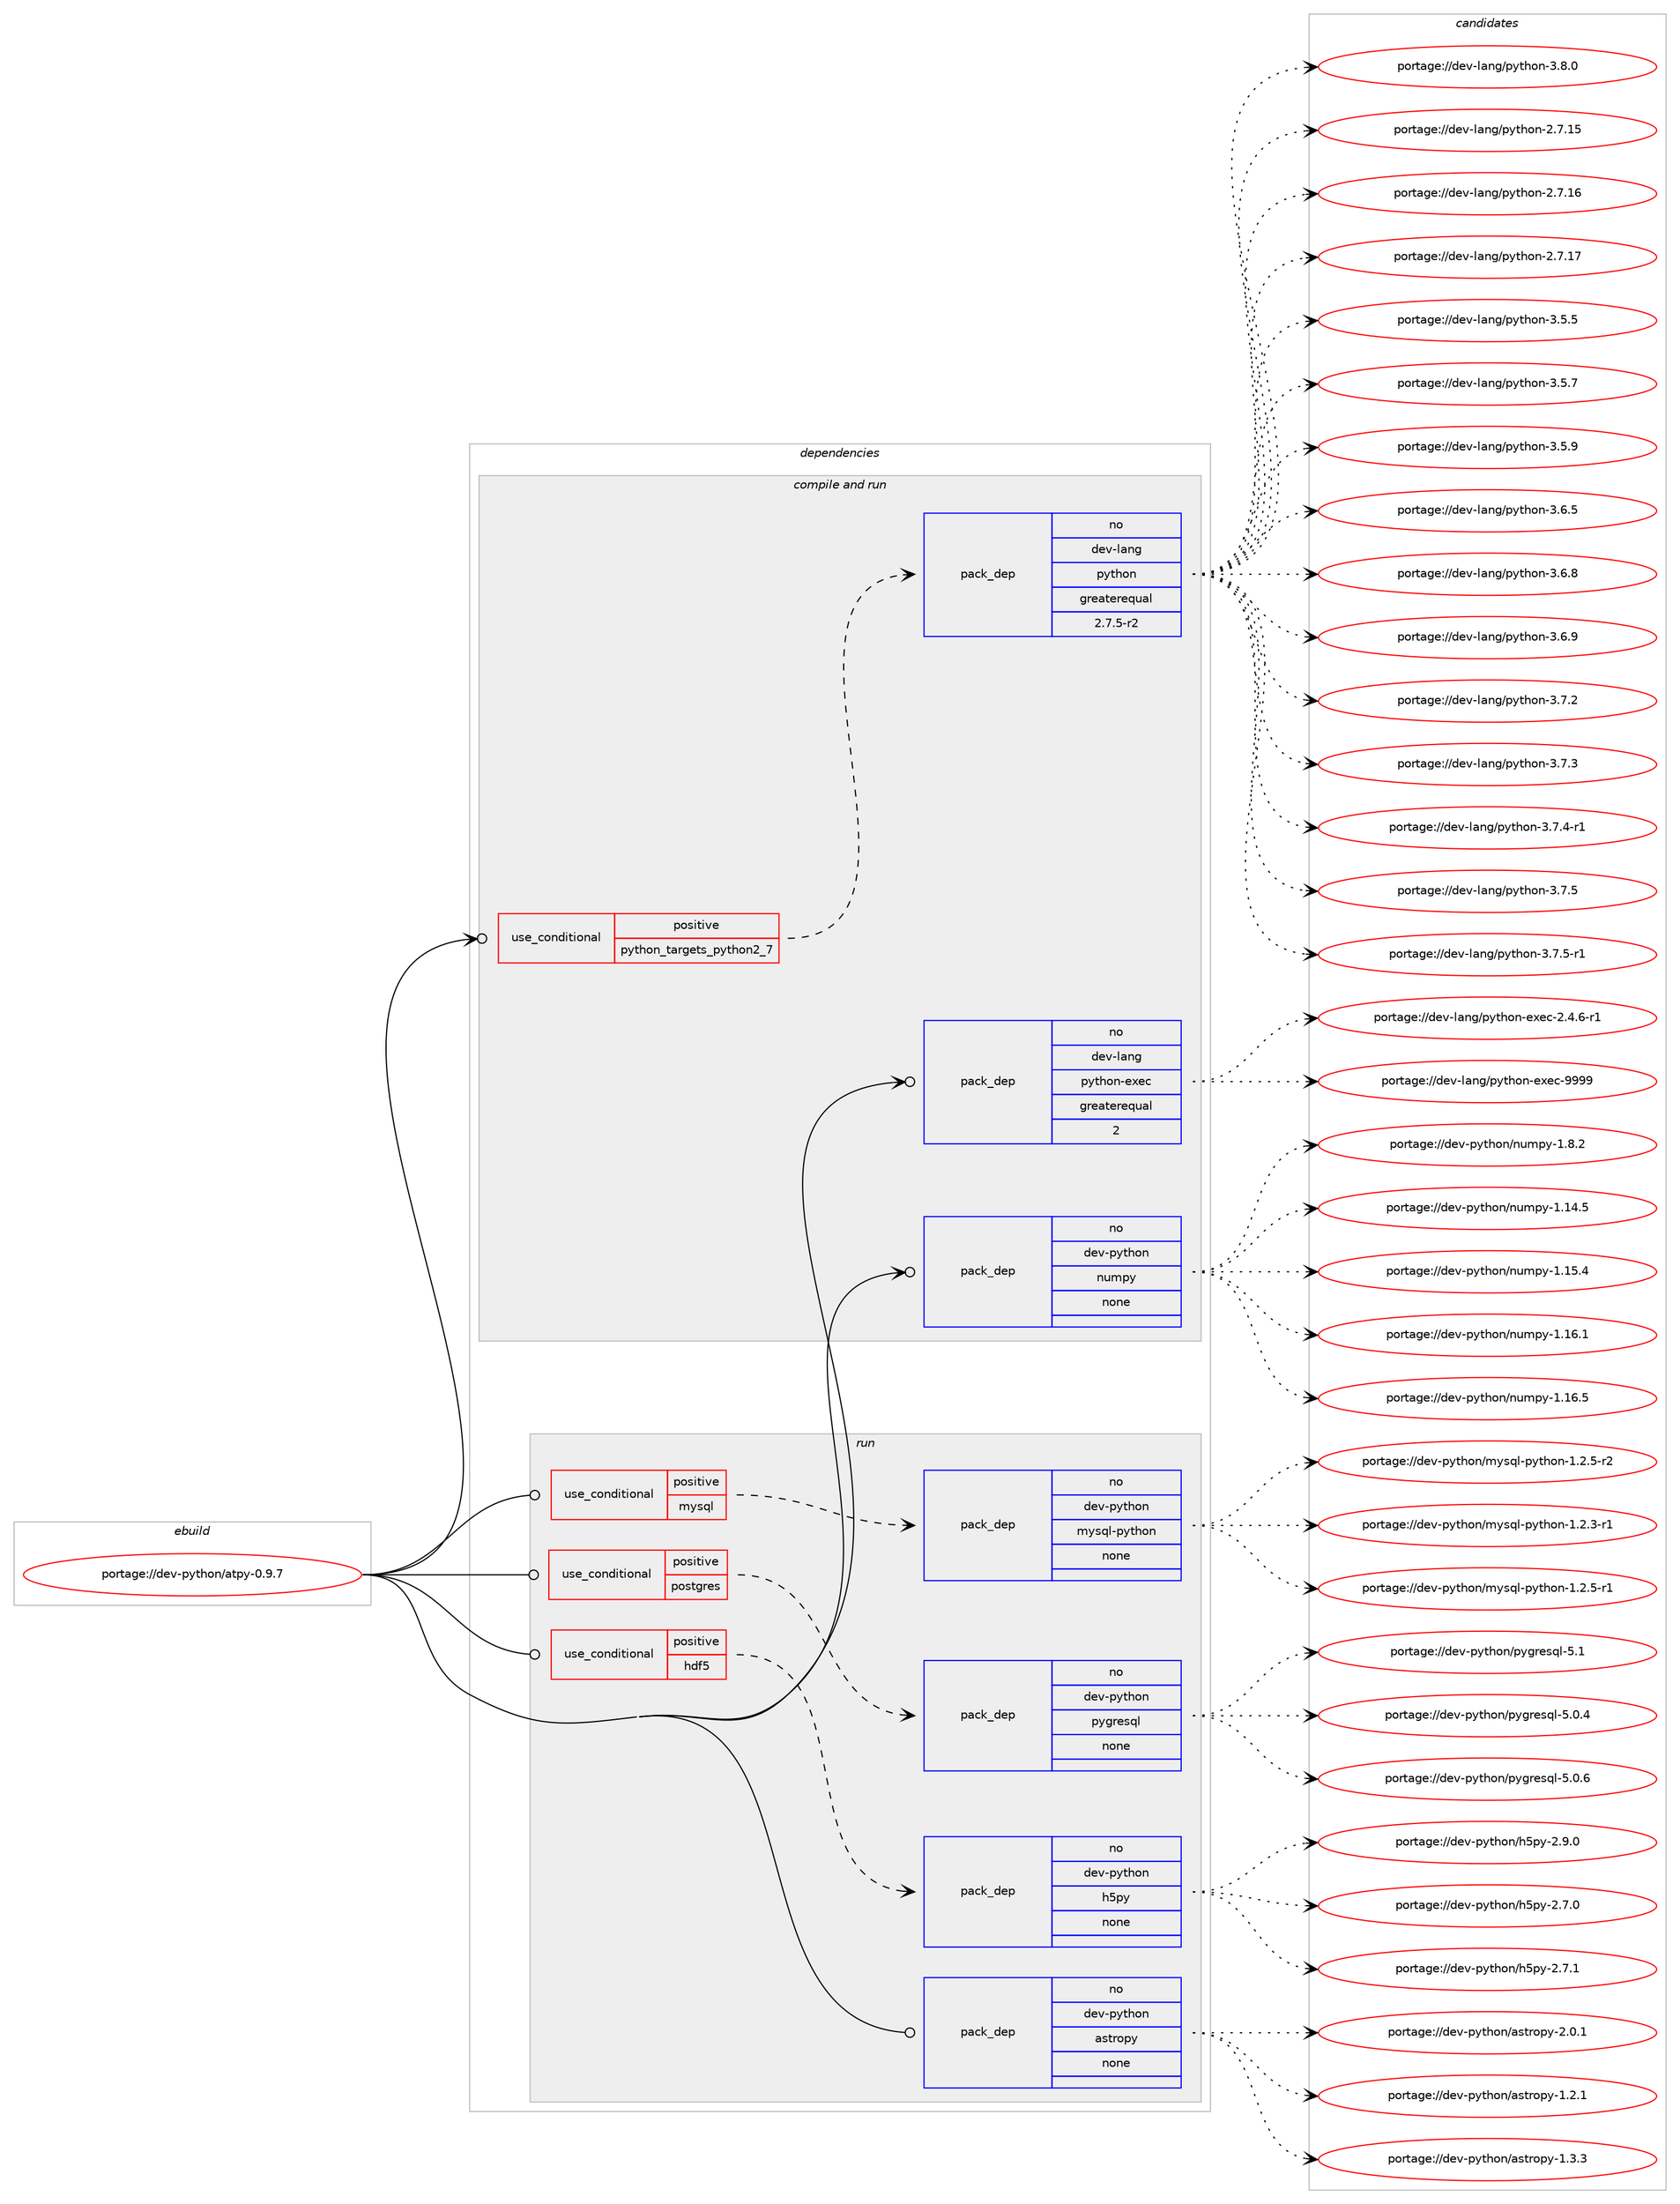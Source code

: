 digraph prolog {

# *************
# Graph options
# *************

newrank=true;
concentrate=true;
compound=true;
graph [rankdir=LR,fontname=Helvetica,fontsize=10,ranksep=1.5];#, ranksep=2.5, nodesep=0.2];
edge  [arrowhead=vee];
node  [fontname=Helvetica,fontsize=10];

# **********
# The ebuild
# **********

subgraph cluster_leftcol {
color=gray;
rank=same;
label=<<i>ebuild</i>>;
id [label="portage://dev-python/atpy-0.9.7", color=red, width=4, href="../dev-python/atpy-0.9.7.svg"];
}

# ****************
# The dependencies
# ****************

subgraph cluster_midcol {
color=gray;
label=<<i>dependencies</i>>;
subgraph cluster_compile {
fillcolor="#eeeeee";
style=filled;
label=<<i>compile</i>>;
}
subgraph cluster_compileandrun {
fillcolor="#eeeeee";
style=filled;
label=<<i>compile and run</i>>;
subgraph cond25762 {
dependency130259 [label=<<TABLE BORDER="0" CELLBORDER="1" CELLSPACING="0" CELLPADDING="4"><TR><TD ROWSPAN="3" CELLPADDING="10">use_conditional</TD></TR><TR><TD>positive</TD></TR><TR><TD>python_targets_python2_7</TD></TR></TABLE>>, shape=none, color=red];
subgraph pack101196 {
dependency130260 [label=<<TABLE BORDER="0" CELLBORDER="1" CELLSPACING="0" CELLPADDING="4" WIDTH="220"><TR><TD ROWSPAN="6" CELLPADDING="30">pack_dep</TD></TR><TR><TD WIDTH="110">no</TD></TR><TR><TD>dev-lang</TD></TR><TR><TD>python</TD></TR><TR><TD>greaterequal</TD></TR><TR><TD>2.7.5-r2</TD></TR></TABLE>>, shape=none, color=blue];
}
dependency130259:e -> dependency130260:w [weight=20,style="dashed",arrowhead="vee"];
}
id:e -> dependency130259:w [weight=20,style="solid",arrowhead="odotvee"];
subgraph pack101197 {
dependency130261 [label=<<TABLE BORDER="0" CELLBORDER="1" CELLSPACING="0" CELLPADDING="4" WIDTH="220"><TR><TD ROWSPAN="6" CELLPADDING="30">pack_dep</TD></TR><TR><TD WIDTH="110">no</TD></TR><TR><TD>dev-lang</TD></TR><TR><TD>python-exec</TD></TR><TR><TD>greaterequal</TD></TR><TR><TD>2</TD></TR></TABLE>>, shape=none, color=blue];
}
id:e -> dependency130261:w [weight=20,style="solid",arrowhead="odotvee"];
subgraph pack101198 {
dependency130262 [label=<<TABLE BORDER="0" CELLBORDER="1" CELLSPACING="0" CELLPADDING="4" WIDTH="220"><TR><TD ROWSPAN="6" CELLPADDING="30">pack_dep</TD></TR><TR><TD WIDTH="110">no</TD></TR><TR><TD>dev-python</TD></TR><TR><TD>numpy</TD></TR><TR><TD>none</TD></TR><TR><TD></TD></TR></TABLE>>, shape=none, color=blue];
}
id:e -> dependency130262:w [weight=20,style="solid",arrowhead="odotvee"];
}
subgraph cluster_run {
fillcolor="#eeeeee";
style=filled;
label=<<i>run</i>>;
subgraph cond25763 {
dependency130263 [label=<<TABLE BORDER="0" CELLBORDER="1" CELLSPACING="0" CELLPADDING="4"><TR><TD ROWSPAN="3" CELLPADDING="10">use_conditional</TD></TR><TR><TD>positive</TD></TR><TR><TD>hdf5</TD></TR></TABLE>>, shape=none, color=red];
subgraph pack101199 {
dependency130264 [label=<<TABLE BORDER="0" CELLBORDER="1" CELLSPACING="0" CELLPADDING="4" WIDTH="220"><TR><TD ROWSPAN="6" CELLPADDING="30">pack_dep</TD></TR><TR><TD WIDTH="110">no</TD></TR><TR><TD>dev-python</TD></TR><TR><TD>h5py</TD></TR><TR><TD>none</TD></TR><TR><TD></TD></TR></TABLE>>, shape=none, color=blue];
}
dependency130263:e -> dependency130264:w [weight=20,style="dashed",arrowhead="vee"];
}
id:e -> dependency130263:w [weight=20,style="solid",arrowhead="odot"];
subgraph cond25764 {
dependency130265 [label=<<TABLE BORDER="0" CELLBORDER="1" CELLSPACING="0" CELLPADDING="4"><TR><TD ROWSPAN="3" CELLPADDING="10">use_conditional</TD></TR><TR><TD>positive</TD></TR><TR><TD>mysql</TD></TR></TABLE>>, shape=none, color=red];
subgraph pack101200 {
dependency130266 [label=<<TABLE BORDER="0" CELLBORDER="1" CELLSPACING="0" CELLPADDING="4" WIDTH="220"><TR><TD ROWSPAN="6" CELLPADDING="30">pack_dep</TD></TR><TR><TD WIDTH="110">no</TD></TR><TR><TD>dev-python</TD></TR><TR><TD>mysql-python</TD></TR><TR><TD>none</TD></TR><TR><TD></TD></TR></TABLE>>, shape=none, color=blue];
}
dependency130265:e -> dependency130266:w [weight=20,style="dashed",arrowhead="vee"];
}
id:e -> dependency130265:w [weight=20,style="solid",arrowhead="odot"];
subgraph cond25765 {
dependency130267 [label=<<TABLE BORDER="0" CELLBORDER="1" CELLSPACING="0" CELLPADDING="4"><TR><TD ROWSPAN="3" CELLPADDING="10">use_conditional</TD></TR><TR><TD>positive</TD></TR><TR><TD>postgres</TD></TR></TABLE>>, shape=none, color=red];
subgraph pack101201 {
dependency130268 [label=<<TABLE BORDER="0" CELLBORDER="1" CELLSPACING="0" CELLPADDING="4" WIDTH="220"><TR><TD ROWSPAN="6" CELLPADDING="30">pack_dep</TD></TR><TR><TD WIDTH="110">no</TD></TR><TR><TD>dev-python</TD></TR><TR><TD>pygresql</TD></TR><TR><TD>none</TD></TR><TR><TD></TD></TR></TABLE>>, shape=none, color=blue];
}
dependency130267:e -> dependency130268:w [weight=20,style="dashed",arrowhead="vee"];
}
id:e -> dependency130267:w [weight=20,style="solid",arrowhead="odot"];
subgraph pack101202 {
dependency130269 [label=<<TABLE BORDER="0" CELLBORDER="1" CELLSPACING="0" CELLPADDING="4" WIDTH="220"><TR><TD ROWSPAN="6" CELLPADDING="30">pack_dep</TD></TR><TR><TD WIDTH="110">no</TD></TR><TR><TD>dev-python</TD></TR><TR><TD>astropy</TD></TR><TR><TD>none</TD></TR><TR><TD></TD></TR></TABLE>>, shape=none, color=blue];
}
id:e -> dependency130269:w [weight=20,style="solid",arrowhead="odot"];
}
}

# **************
# The candidates
# **************

subgraph cluster_choices {
rank=same;
color=gray;
label=<<i>candidates</i>>;

subgraph choice101196 {
color=black;
nodesep=1;
choiceportage10010111845108971101034711212111610411111045504655464953 [label="portage://dev-lang/python-2.7.15", color=red, width=4,href="../dev-lang/python-2.7.15.svg"];
choiceportage10010111845108971101034711212111610411111045504655464954 [label="portage://dev-lang/python-2.7.16", color=red, width=4,href="../dev-lang/python-2.7.16.svg"];
choiceportage10010111845108971101034711212111610411111045504655464955 [label="portage://dev-lang/python-2.7.17", color=red, width=4,href="../dev-lang/python-2.7.17.svg"];
choiceportage100101118451089711010347112121116104111110455146534653 [label="portage://dev-lang/python-3.5.5", color=red, width=4,href="../dev-lang/python-3.5.5.svg"];
choiceportage100101118451089711010347112121116104111110455146534655 [label="portage://dev-lang/python-3.5.7", color=red, width=4,href="../dev-lang/python-3.5.7.svg"];
choiceportage100101118451089711010347112121116104111110455146534657 [label="portage://dev-lang/python-3.5.9", color=red, width=4,href="../dev-lang/python-3.5.9.svg"];
choiceportage100101118451089711010347112121116104111110455146544653 [label="portage://dev-lang/python-3.6.5", color=red, width=4,href="../dev-lang/python-3.6.5.svg"];
choiceportage100101118451089711010347112121116104111110455146544656 [label="portage://dev-lang/python-3.6.8", color=red, width=4,href="../dev-lang/python-3.6.8.svg"];
choiceportage100101118451089711010347112121116104111110455146544657 [label="portage://dev-lang/python-3.6.9", color=red, width=4,href="../dev-lang/python-3.6.9.svg"];
choiceportage100101118451089711010347112121116104111110455146554650 [label="portage://dev-lang/python-3.7.2", color=red, width=4,href="../dev-lang/python-3.7.2.svg"];
choiceportage100101118451089711010347112121116104111110455146554651 [label="portage://dev-lang/python-3.7.3", color=red, width=4,href="../dev-lang/python-3.7.3.svg"];
choiceportage1001011184510897110103471121211161041111104551465546524511449 [label="portage://dev-lang/python-3.7.4-r1", color=red, width=4,href="../dev-lang/python-3.7.4-r1.svg"];
choiceportage100101118451089711010347112121116104111110455146554653 [label="portage://dev-lang/python-3.7.5", color=red, width=4,href="../dev-lang/python-3.7.5.svg"];
choiceportage1001011184510897110103471121211161041111104551465546534511449 [label="portage://dev-lang/python-3.7.5-r1", color=red, width=4,href="../dev-lang/python-3.7.5-r1.svg"];
choiceportage100101118451089711010347112121116104111110455146564648 [label="portage://dev-lang/python-3.8.0", color=red, width=4,href="../dev-lang/python-3.8.0.svg"];
dependency130260:e -> choiceportage10010111845108971101034711212111610411111045504655464953:w [style=dotted,weight="100"];
dependency130260:e -> choiceportage10010111845108971101034711212111610411111045504655464954:w [style=dotted,weight="100"];
dependency130260:e -> choiceportage10010111845108971101034711212111610411111045504655464955:w [style=dotted,weight="100"];
dependency130260:e -> choiceportage100101118451089711010347112121116104111110455146534653:w [style=dotted,weight="100"];
dependency130260:e -> choiceportage100101118451089711010347112121116104111110455146534655:w [style=dotted,weight="100"];
dependency130260:e -> choiceportage100101118451089711010347112121116104111110455146534657:w [style=dotted,weight="100"];
dependency130260:e -> choiceportage100101118451089711010347112121116104111110455146544653:w [style=dotted,weight="100"];
dependency130260:e -> choiceportage100101118451089711010347112121116104111110455146544656:w [style=dotted,weight="100"];
dependency130260:e -> choiceportage100101118451089711010347112121116104111110455146544657:w [style=dotted,weight="100"];
dependency130260:e -> choiceportage100101118451089711010347112121116104111110455146554650:w [style=dotted,weight="100"];
dependency130260:e -> choiceportage100101118451089711010347112121116104111110455146554651:w [style=dotted,weight="100"];
dependency130260:e -> choiceportage1001011184510897110103471121211161041111104551465546524511449:w [style=dotted,weight="100"];
dependency130260:e -> choiceportage100101118451089711010347112121116104111110455146554653:w [style=dotted,weight="100"];
dependency130260:e -> choiceportage1001011184510897110103471121211161041111104551465546534511449:w [style=dotted,weight="100"];
dependency130260:e -> choiceportage100101118451089711010347112121116104111110455146564648:w [style=dotted,weight="100"];
}
subgraph choice101197 {
color=black;
nodesep=1;
choiceportage10010111845108971101034711212111610411111045101120101994550465246544511449 [label="portage://dev-lang/python-exec-2.4.6-r1", color=red, width=4,href="../dev-lang/python-exec-2.4.6-r1.svg"];
choiceportage10010111845108971101034711212111610411111045101120101994557575757 [label="portage://dev-lang/python-exec-9999", color=red, width=4,href="../dev-lang/python-exec-9999.svg"];
dependency130261:e -> choiceportage10010111845108971101034711212111610411111045101120101994550465246544511449:w [style=dotted,weight="100"];
dependency130261:e -> choiceportage10010111845108971101034711212111610411111045101120101994557575757:w [style=dotted,weight="100"];
}
subgraph choice101198 {
color=black;
nodesep=1;
choiceportage100101118451121211161041111104711011710911212145494649524653 [label="portage://dev-python/numpy-1.14.5", color=red, width=4,href="../dev-python/numpy-1.14.5.svg"];
choiceportage100101118451121211161041111104711011710911212145494649534652 [label="portage://dev-python/numpy-1.15.4", color=red, width=4,href="../dev-python/numpy-1.15.4.svg"];
choiceportage100101118451121211161041111104711011710911212145494649544649 [label="portage://dev-python/numpy-1.16.1", color=red, width=4,href="../dev-python/numpy-1.16.1.svg"];
choiceportage100101118451121211161041111104711011710911212145494649544653 [label="portage://dev-python/numpy-1.16.5", color=red, width=4,href="../dev-python/numpy-1.16.5.svg"];
choiceportage1001011184511212111610411111047110117109112121454946564650 [label="portage://dev-python/numpy-1.8.2", color=red, width=4,href="../dev-python/numpy-1.8.2.svg"];
dependency130262:e -> choiceportage100101118451121211161041111104711011710911212145494649524653:w [style=dotted,weight="100"];
dependency130262:e -> choiceportage100101118451121211161041111104711011710911212145494649534652:w [style=dotted,weight="100"];
dependency130262:e -> choiceportage100101118451121211161041111104711011710911212145494649544649:w [style=dotted,weight="100"];
dependency130262:e -> choiceportage100101118451121211161041111104711011710911212145494649544653:w [style=dotted,weight="100"];
dependency130262:e -> choiceportage1001011184511212111610411111047110117109112121454946564650:w [style=dotted,weight="100"];
}
subgraph choice101199 {
color=black;
nodesep=1;
choiceportage100101118451121211161041111104710453112121455046554648 [label="portage://dev-python/h5py-2.7.0", color=red, width=4,href="../dev-python/h5py-2.7.0.svg"];
choiceportage100101118451121211161041111104710453112121455046554649 [label="portage://dev-python/h5py-2.7.1", color=red, width=4,href="../dev-python/h5py-2.7.1.svg"];
choiceportage100101118451121211161041111104710453112121455046574648 [label="portage://dev-python/h5py-2.9.0", color=red, width=4,href="../dev-python/h5py-2.9.0.svg"];
dependency130264:e -> choiceportage100101118451121211161041111104710453112121455046554648:w [style=dotted,weight="100"];
dependency130264:e -> choiceportage100101118451121211161041111104710453112121455046554649:w [style=dotted,weight="100"];
dependency130264:e -> choiceportage100101118451121211161041111104710453112121455046574648:w [style=dotted,weight="100"];
}
subgraph choice101200 {
color=black;
nodesep=1;
choiceportage1001011184511212111610411111047109121115113108451121211161041111104549465046514511449 [label="portage://dev-python/mysql-python-1.2.3-r1", color=red, width=4,href="../dev-python/mysql-python-1.2.3-r1.svg"];
choiceportage1001011184511212111610411111047109121115113108451121211161041111104549465046534511449 [label="portage://dev-python/mysql-python-1.2.5-r1", color=red, width=4,href="../dev-python/mysql-python-1.2.5-r1.svg"];
choiceportage1001011184511212111610411111047109121115113108451121211161041111104549465046534511450 [label="portage://dev-python/mysql-python-1.2.5-r2", color=red, width=4,href="../dev-python/mysql-python-1.2.5-r2.svg"];
dependency130266:e -> choiceportage1001011184511212111610411111047109121115113108451121211161041111104549465046514511449:w [style=dotted,weight="100"];
dependency130266:e -> choiceportage1001011184511212111610411111047109121115113108451121211161041111104549465046534511449:w [style=dotted,weight="100"];
dependency130266:e -> choiceportage1001011184511212111610411111047109121115113108451121211161041111104549465046534511450:w [style=dotted,weight="100"];
}
subgraph choice101201 {
color=black;
nodesep=1;
choiceportage1001011184511212111610411111047112121103114101115113108455346484652 [label="portage://dev-python/pygresql-5.0.4", color=red, width=4,href="../dev-python/pygresql-5.0.4.svg"];
choiceportage1001011184511212111610411111047112121103114101115113108455346484654 [label="portage://dev-python/pygresql-5.0.6", color=red, width=4,href="../dev-python/pygresql-5.0.6.svg"];
choiceportage100101118451121211161041111104711212110311410111511310845534649 [label="portage://dev-python/pygresql-5.1", color=red, width=4,href="../dev-python/pygresql-5.1.svg"];
dependency130268:e -> choiceportage1001011184511212111610411111047112121103114101115113108455346484652:w [style=dotted,weight="100"];
dependency130268:e -> choiceportage1001011184511212111610411111047112121103114101115113108455346484654:w [style=dotted,weight="100"];
dependency130268:e -> choiceportage100101118451121211161041111104711212110311410111511310845534649:w [style=dotted,weight="100"];
}
subgraph choice101202 {
color=black;
nodesep=1;
choiceportage100101118451121211161041111104797115116114111112121454946504649 [label="portage://dev-python/astropy-1.2.1", color=red, width=4,href="../dev-python/astropy-1.2.1.svg"];
choiceportage100101118451121211161041111104797115116114111112121454946514651 [label="portage://dev-python/astropy-1.3.3", color=red, width=4,href="../dev-python/astropy-1.3.3.svg"];
choiceportage100101118451121211161041111104797115116114111112121455046484649 [label="portage://dev-python/astropy-2.0.1", color=red, width=4,href="../dev-python/astropy-2.0.1.svg"];
dependency130269:e -> choiceportage100101118451121211161041111104797115116114111112121454946504649:w [style=dotted,weight="100"];
dependency130269:e -> choiceportage100101118451121211161041111104797115116114111112121454946514651:w [style=dotted,weight="100"];
dependency130269:e -> choiceportage100101118451121211161041111104797115116114111112121455046484649:w [style=dotted,weight="100"];
}
}

}

